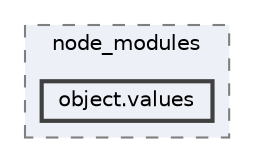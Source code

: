 digraph "pkiclassroomrescheduler/src/main/frontend/node_modules/object.values"
{
 // LATEX_PDF_SIZE
  bgcolor="transparent";
  edge [fontname=Helvetica,fontsize=10,labelfontname=Helvetica,labelfontsize=10];
  node [fontname=Helvetica,fontsize=10,shape=box,height=0.2,width=0.4];
  compound=true
  subgraph clusterdir_72953eda66ccb3a2722c28e1c3e6c23b {
    graph [ bgcolor="#edf0f7", pencolor="grey50", label="node_modules", fontname=Helvetica,fontsize=10 style="filled,dashed", URL="dir_72953eda66ccb3a2722c28e1c3e6c23b.html",tooltip=""]
  dir_11250dd36186a531e82d1095704d14d0 [label="object.values", fillcolor="#edf0f7", color="grey25", style="filled,bold", URL="dir_11250dd36186a531e82d1095704d14d0.html",tooltip=""];
  }
}
